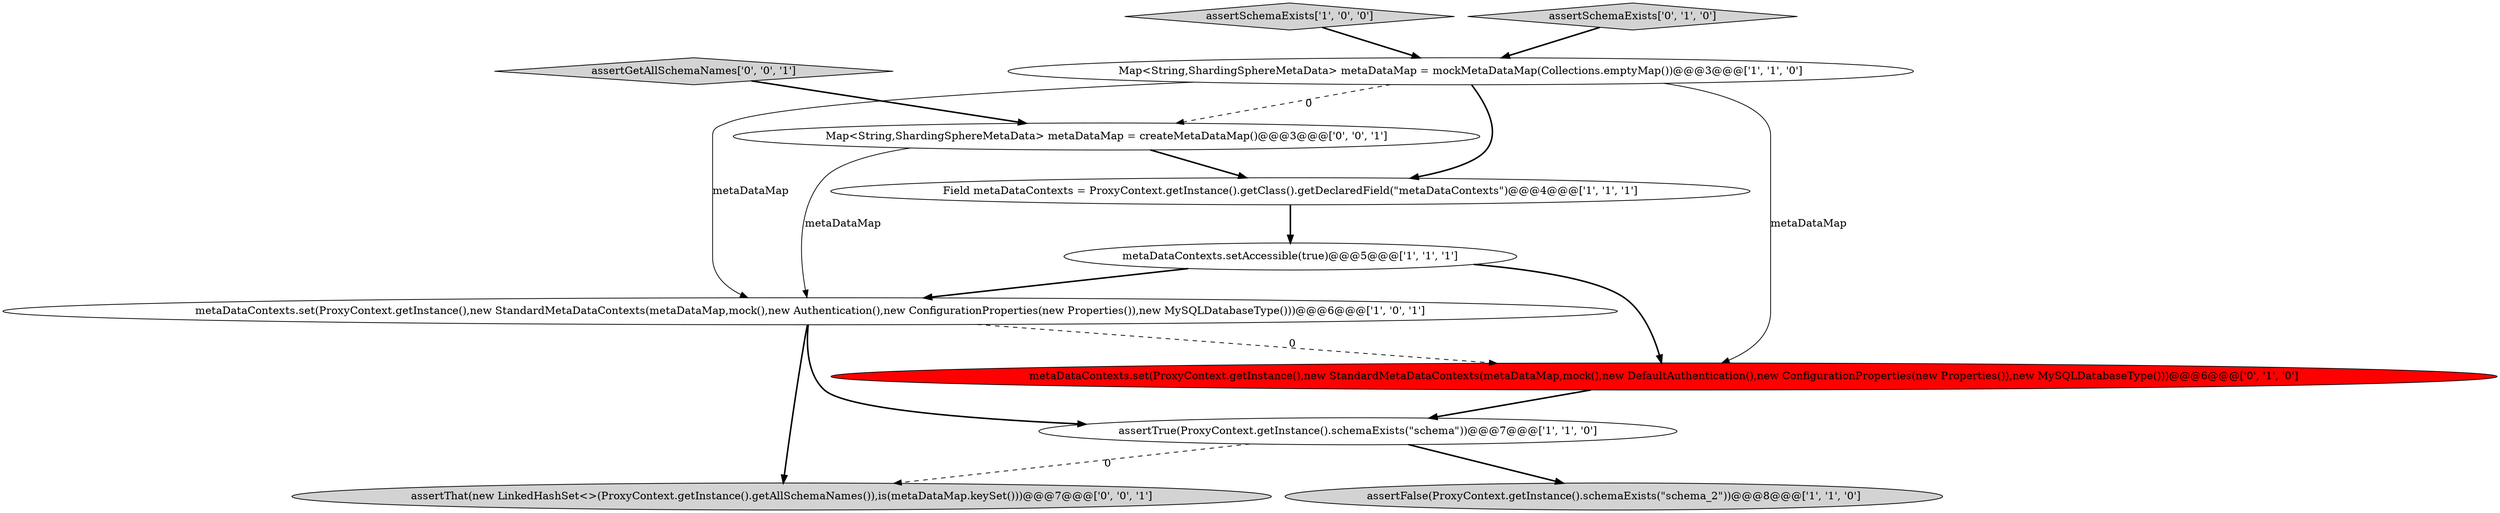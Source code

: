digraph {
0 [style = filled, label = "Map<String,ShardingSphereMetaData> metaDataMap = mockMetaDataMap(Collections.emptyMap())@@@3@@@['1', '1', '0']", fillcolor = white, shape = ellipse image = "AAA0AAABBB1BBB"];
1 [style = filled, label = "Field metaDataContexts = ProxyContext.getInstance().getClass().getDeclaredField(\"metaDataContexts\")@@@4@@@['1', '1', '1']", fillcolor = white, shape = ellipse image = "AAA0AAABBB1BBB"];
5 [style = filled, label = "assertTrue(ProxyContext.getInstance().schemaExists(\"schema\"))@@@7@@@['1', '1', '0']", fillcolor = white, shape = ellipse image = "AAA0AAABBB1BBB"];
10 [style = filled, label = "Map<String,ShardingSphereMetaData> metaDataMap = createMetaDataMap()@@@3@@@['0', '0', '1']", fillcolor = white, shape = ellipse image = "AAA0AAABBB3BBB"];
6 [style = filled, label = "assertFalse(ProxyContext.getInstance().schemaExists(\"schema_2\"))@@@8@@@['1', '1', '0']", fillcolor = lightgray, shape = ellipse image = "AAA0AAABBB1BBB"];
4 [style = filled, label = "metaDataContexts.setAccessible(true)@@@5@@@['1', '1', '1']", fillcolor = white, shape = ellipse image = "AAA0AAABBB1BBB"];
2 [style = filled, label = "assertSchemaExists['1', '0', '0']", fillcolor = lightgray, shape = diamond image = "AAA0AAABBB1BBB"];
8 [style = filled, label = "assertSchemaExists['0', '1', '0']", fillcolor = lightgray, shape = diamond image = "AAA0AAABBB2BBB"];
3 [style = filled, label = "metaDataContexts.set(ProxyContext.getInstance(),new StandardMetaDataContexts(metaDataMap,mock(),new Authentication(),new ConfigurationProperties(new Properties()),new MySQLDatabaseType()))@@@6@@@['1', '0', '1']", fillcolor = white, shape = ellipse image = "AAA0AAABBB1BBB"];
7 [style = filled, label = "metaDataContexts.set(ProxyContext.getInstance(),new StandardMetaDataContexts(metaDataMap,mock(),new DefaultAuthentication(),new ConfigurationProperties(new Properties()),new MySQLDatabaseType()))@@@6@@@['0', '1', '0']", fillcolor = red, shape = ellipse image = "AAA1AAABBB2BBB"];
9 [style = filled, label = "assertThat(new LinkedHashSet<>(ProxyContext.getInstance().getAllSchemaNames()),is(metaDataMap.keySet()))@@@7@@@['0', '0', '1']", fillcolor = lightgray, shape = ellipse image = "AAA0AAABBB3BBB"];
11 [style = filled, label = "assertGetAllSchemaNames['0', '0', '1']", fillcolor = lightgray, shape = diamond image = "AAA0AAABBB3BBB"];
8->0 [style = bold, label=""];
3->9 [style = bold, label=""];
4->3 [style = bold, label=""];
5->9 [style = dashed, label="0"];
1->4 [style = bold, label=""];
3->5 [style = bold, label=""];
2->0 [style = bold, label=""];
7->5 [style = bold, label=""];
0->7 [style = solid, label="metaDataMap"];
5->6 [style = bold, label=""];
0->10 [style = dashed, label="0"];
10->1 [style = bold, label=""];
10->3 [style = solid, label="metaDataMap"];
11->10 [style = bold, label=""];
3->7 [style = dashed, label="0"];
0->1 [style = bold, label=""];
0->3 [style = solid, label="metaDataMap"];
4->7 [style = bold, label=""];
}
